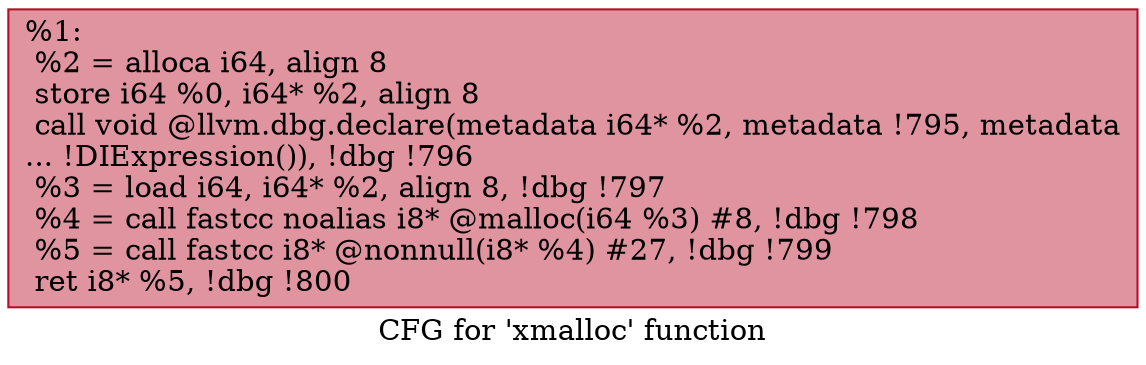 digraph "CFG for 'xmalloc' function" {
	label="CFG for 'xmalloc' function";

	Node0x22ae360 [shape=record,color="#b70d28ff", style=filled, fillcolor="#b70d2870",label="{%1:\l  %2 = alloca i64, align 8\l  store i64 %0, i64* %2, align 8\l  call void @llvm.dbg.declare(metadata i64* %2, metadata !795, metadata\l... !DIExpression()), !dbg !796\l  %3 = load i64, i64* %2, align 8, !dbg !797\l  %4 = call fastcc noalias i8* @malloc(i64 %3) #8, !dbg !798\l  %5 = call fastcc i8* @nonnull(i8* %4) #27, !dbg !799\l  ret i8* %5, !dbg !800\l}"];
}
